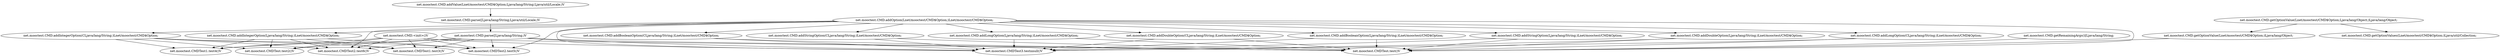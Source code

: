 digraph cmd_method {
	"net.mooctest.CMD.<init>()V" -> "net.mooctest.CMDTest1.test4()V";
	"net.mooctest.CMD.<init>()V" -> "net.mooctest.CMDTest.test2()V";
	"net.mooctest.CMD.<init>()V" -> "net.mooctest.CMDTest3.testnnull()V";
	"net.mooctest.CMD.<init>()V" -> "net.mooctest.CMDTest.test()V";
	"net.mooctest.CMD.<init>()V" -> "net.mooctest.CMDTest2.test6()V";
	"net.mooctest.CMD.<init>()V" -> "net.mooctest.CMDTest2.test5()V";
	"net.mooctest.CMD.<init>()V" -> "net.mooctest.CMDTest1.test3()V";
	"net.mooctest.CMD.addBooleanOption(CLjava/lang/String;)Lnet/mooctest/CMD$Option;" -> "net.mooctest.CMDTest3.testnnull()V";
	"net.mooctest.CMD.addBooleanOption(CLjava/lang/String;)Lnet/mooctest/CMD$Option;" -> "net.mooctest.CMDTest.test()V";
	"net.mooctest.CMD.addStringOption(CLjava/lang/String;)Lnet/mooctest/CMD$Option;" -> "net.mooctest.CMDTest3.testnnull()V";
	"net.mooctest.CMD.addStringOption(CLjava/lang/String;)Lnet/mooctest/CMD$Option;" -> "net.mooctest.CMDTest.test()V";
	"net.mooctest.CMD.addLongOption(Ljava/lang/String;)Lnet/mooctest/CMD$Option;" -> "net.mooctest.CMDTest3.testnnull()V";
	"net.mooctest.CMD.addLongOption(Ljava/lang/String;)Lnet/mooctest/CMD$Option;" -> "net.mooctest.CMDTest.test()V";
	"net.mooctest.CMD.addIntegerOption(CLjava/lang/String;)Lnet/mooctest/CMD$Option;" -> "net.mooctest.CMDTest1.test4()V";
	"net.mooctest.CMD.addIntegerOption(CLjava/lang/String;)Lnet/mooctest/CMD$Option;" -> "net.mooctest.CMDTest.test2()V";
	"net.mooctest.CMD.addIntegerOption(CLjava/lang/String;)Lnet/mooctest/CMD$Option;" -> "net.mooctest.CMDTest2.test6()V";
	"net.mooctest.CMD.addIntegerOption(CLjava/lang/String;)Lnet/mooctest/CMD$Option;" -> "net.mooctest.CMDTest2.test5()V";
	"net.mooctest.CMD.addIntegerOption(CLjava/lang/String;)Lnet/mooctest/CMD$Option;" -> "net.mooctest.CMDTest1.test3()V";
	"net.mooctest.CMD.addDoubleOption(CLjava/lang/String;)Lnet/mooctest/CMD$Option;" -> "net.mooctest.CMDTest3.testnnull()V";
	"net.mooctest.CMD.addDoubleOption(CLjava/lang/String;)Lnet/mooctest/CMD$Option;" -> "net.mooctest.CMDTest.test()V";
	"net.mooctest.CMD.addIntegerOption(Ljava/lang/String;)Lnet/mooctest/CMD$Option;" -> "net.mooctest.CMDTest1.test4()V";
	"net.mooctest.CMD.addIntegerOption(Ljava/lang/String;)Lnet/mooctest/CMD$Option;" -> "net.mooctest.CMDTest.test2()V";
	"net.mooctest.CMD.addIntegerOption(Ljava/lang/String;)Lnet/mooctest/CMD$Option;" -> "net.mooctest.CMDTest2.test6()V";
	"net.mooctest.CMD.addIntegerOption(Ljava/lang/String;)Lnet/mooctest/CMD$Option;" -> "net.mooctest.CMDTest2.test5()V";
	"net.mooctest.CMD.addIntegerOption(Ljava/lang/String;)Lnet/mooctest/CMD$Option;" -> "net.mooctest.CMDTest1.test3()V";
	"net.mooctest.CMD.addBooleanOption(Ljava/lang/String;)Lnet/mooctest/CMD$Option;" -> "net.mooctest.CMDTest3.testnnull()V";
	"net.mooctest.CMD.addBooleanOption(Ljava/lang/String;)Lnet/mooctest/CMD$Option;" -> "net.mooctest.CMDTest.test()V";
	"net.mooctest.CMD.addStringOption(Ljava/lang/String;)Lnet/mooctest/CMD$Option;" -> "net.mooctest.CMDTest3.testnnull()V";
	"net.mooctest.CMD.addStringOption(Ljava/lang/String;)Lnet/mooctest/CMD$Option;" -> "net.mooctest.CMDTest.test()V";
	"net.mooctest.CMD.addDoubleOption(Ljava/lang/String;)Lnet/mooctest/CMD$Option;" -> "net.mooctest.CMDTest3.testnnull()V";
	"net.mooctest.CMD.addDoubleOption(Ljava/lang/String;)Lnet/mooctest/CMD$Option;" -> "net.mooctest.CMDTest.test()V";
	"net.mooctest.CMD.parse([Ljava/lang/String;Ljava/util/Locale;)V" -> "net.mooctest.CMD.parse([Ljava/lang/String;)V";
	"net.mooctest.CMD.addLongOption(CLjava/lang/String;)Lnet/mooctest/CMD$Option;" -> "net.mooctest.CMDTest3.testnnull()V";
	"net.mooctest.CMD.addLongOption(CLjava/lang/String;)Lnet/mooctest/CMD$Option;" -> "net.mooctest.CMDTest.test()V";
	"net.mooctest.CMD.getRemainingArgs()[Ljava/lang/String;" -> "net.mooctest.CMDTest.test()V";
	"net.mooctest.CMD.parse([Ljava/lang/String;)V" -> "net.mooctest.CMDTest1.test4()V";
	"net.mooctest.CMD.parse([Ljava/lang/String;)V" -> "net.mooctest.CMDTest.test2()V";
	"net.mooctest.CMD.parse([Ljava/lang/String;)V" -> "net.mooctest.CMDTest3.testnnull()V";
	"net.mooctest.CMD.parse([Ljava/lang/String;)V" -> "net.mooctest.CMDTest.test()V";
	"net.mooctest.CMD.parse([Ljava/lang/String;)V" -> "net.mooctest.CMDTest2.test6()V";
	"net.mooctest.CMD.parse([Ljava/lang/String;)V" -> "net.mooctest.CMDTest2.test5()V";
	"net.mooctest.CMD.parse([Ljava/lang/String;)V" -> "net.mooctest.CMDTest1.test3()V";
	"net.mooctest.CMD.addOption(Lnet/mooctest/CMD$Option;)Lnet/mooctest/CMD$Option;" -> "net.mooctest.CMD.addBooleanOption(CLjava/lang/String;)Lnet/mooctest/CMD$Option;";
	"net.mooctest.CMD.addOption(Lnet/mooctest/CMD$Option;)Lnet/mooctest/CMD$Option;" -> "net.mooctest.CMD.addStringOption(CLjava/lang/String;)Lnet/mooctest/CMD$Option;";
	"net.mooctest.CMD.addOption(Lnet/mooctest/CMD$Option;)Lnet/mooctest/CMD$Option;" -> "net.mooctest.CMD.addLongOption(Ljava/lang/String;)Lnet/mooctest/CMD$Option;";
	"net.mooctest.CMD.addOption(Lnet/mooctest/CMD$Option;)Lnet/mooctest/CMD$Option;" -> "net.mooctest.CMD.addIntegerOption(CLjava/lang/String;)Lnet/mooctest/CMD$Option;";
	"net.mooctest.CMD.addOption(Lnet/mooctest/CMD$Option;)Lnet/mooctest/CMD$Option;" -> "net.mooctest.CMD.addDoubleOption(CLjava/lang/String;)Lnet/mooctest/CMD$Option;";
	"net.mooctest.CMD.addOption(Lnet/mooctest/CMD$Option;)Lnet/mooctest/CMD$Option;" -> "net.mooctest.CMD.addIntegerOption(Ljava/lang/String;)Lnet/mooctest/CMD$Option;";
	"net.mooctest.CMD.addOption(Lnet/mooctest/CMD$Option;)Lnet/mooctest/CMD$Option;" -> "net.mooctest.CMD.addBooleanOption(Ljava/lang/String;)Lnet/mooctest/CMD$Option;";
	"net.mooctest.CMD.addOption(Lnet/mooctest/CMD$Option;)Lnet/mooctest/CMD$Option;" -> "net.mooctest.CMDTest3.testnnull()V";
	"net.mooctest.CMD.addOption(Lnet/mooctest/CMD$Option;)Lnet/mooctest/CMD$Option;" -> "net.mooctest.CMD.addStringOption(Ljava/lang/String;)Lnet/mooctest/CMD$Option;";
	"net.mooctest.CMD.addOption(Lnet/mooctest/CMD$Option;)Lnet/mooctest/CMD$Option;" -> "net.mooctest.CMD.addDoubleOption(Ljava/lang/String;)Lnet/mooctest/CMD$Option;";
	"net.mooctest.CMD.addOption(Lnet/mooctest/CMD$Option;)Lnet/mooctest/CMD$Option;" -> "net.mooctest.CMDTest.test()V";
	"net.mooctest.CMD.addOption(Lnet/mooctest/CMD$Option;)Lnet/mooctest/CMD$Option;" -> "net.mooctest.CMDTest2.test6()V";
	"net.mooctest.CMD.addOption(Lnet/mooctest/CMD$Option;)Lnet/mooctest/CMD$Option;" -> "net.mooctest.CMDTest2.test5()V";
	"net.mooctest.CMD.addOption(Lnet/mooctest/CMD$Option;)Lnet/mooctest/CMD$Option;" -> "net.mooctest.CMD.addLongOption(CLjava/lang/String;)Lnet/mooctest/CMD$Option;";
	"net.mooctest.CMD.getOptionValue(Lnet/mooctest/CMD$Option;)Ljava/lang/Object;" -> "net.mooctest.CMDTest.test()V";
	"net.mooctest.CMD.addValue(Lnet/mooctest/CMD$Option;Ljava/lang/String;Ljava/util/Locale;)V" -> "net.mooctest.CMD.parse([Ljava/lang/String;Ljava/util/Locale;)V";
	"net.mooctest.CMD.getOptionValue(Lnet/mooctest/CMD$Option;Ljava/lang/Object;)Ljava/lang/Object;" -> "net.mooctest.CMD.getOptionValue(Lnet/mooctest/CMD$Option;)Ljava/lang/Object;";
	"net.mooctest.CMD.getOptionValue(Lnet/mooctest/CMD$Option;Ljava/lang/Object;)Ljava/lang/Object;" -> "net.mooctest.CMD.getOptionValues(Lnet/mooctest/CMD$Option;)Ljava/util/Collection;"
}